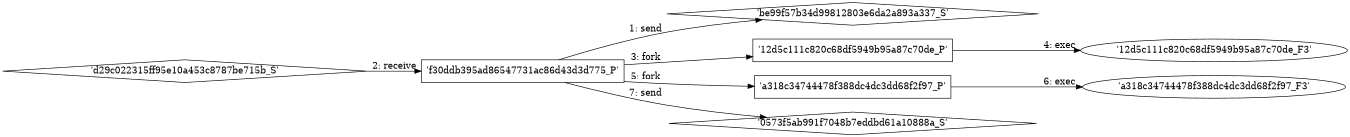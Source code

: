 digraph "D:\Learning\Paper\apt\基于CTI的攻击预警\Dataset\攻击图\ASGfromALLCTI\A guide to combatting human-operated ransomware Part 1.dot" {
rankdir="LR"
size="9"
fixedsize="false"
splines="true"
nodesep=0.3
ranksep=0
fontsize=10
overlap="scalexy"
engine= "neato"
	"'be99f57b34d99812803e6da2a893a337_S'" [node_type=Socket shape=diamond]
	"'f30ddb395ad86547731ac86d43d3d775_P'" [node_type=Process shape=box]
	"'f30ddb395ad86547731ac86d43d3d775_P'" -> "'be99f57b34d99812803e6da2a893a337_S'" [label="1: send"]
	"'f30ddb395ad86547731ac86d43d3d775_P'" [node_type=Process shape=box]
	"'d29c022315ff95e10a453c8787be715b_S'" [node_type=Socket shape=diamond]
	"'d29c022315ff95e10a453c8787be715b_S'" -> "'f30ddb395ad86547731ac86d43d3d775_P'" [label="2: receive"]
	"'f30ddb395ad86547731ac86d43d3d775_P'" [node_type=Process shape=box]
	"'12d5c111c820c68df5949b95a87c70de_P'" [node_type=Process shape=box]
	"'f30ddb395ad86547731ac86d43d3d775_P'" -> "'12d5c111c820c68df5949b95a87c70de_P'" [label="3: fork"]
	"'12d5c111c820c68df5949b95a87c70de_P'" [node_type=Process shape=box]
	"'12d5c111c820c68df5949b95a87c70de_F3'" [node_type=File shape=ellipse]
	"'12d5c111c820c68df5949b95a87c70de_P'" -> "'12d5c111c820c68df5949b95a87c70de_F3'" [label="4: exec"]
	"'f30ddb395ad86547731ac86d43d3d775_P'" [node_type=Process shape=box]
	"'a318c34744478f388dc4dc3dd68f2f97_P'" [node_type=Process shape=box]
	"'f30ddb395ad86547731ac86d43d3d775_P'" -> "'a318c34744478f388dc4dc3dd68f2f97_P'" [label="5: fork"]
	"'a318c34744478f388dc4dc3dd68f2f97_P'" [node_type=Process shape=box]
	"'a318c34744478f388dc4dc3dd68f2f97_F3'" [node_type=File shape=ellipse]
	"'a318c34744478f388dc4dc3dd68f2f97_P'" -> "'a318c34744478f388dc4dc3dd68f2f97_F3'" [label="6: exec"]
	"'0573f5ab991f7048b7eddbd61a10888a_S'" [node_type=Socket shape=diamond]
	"'f30ddb395ad86547731ac86d43d3d775_P'" [node_type=Process shape=box]
	"'f30ddb395ad86547731ac86d43d3d775_P'" -> "'0573f5ab991f7048b7eddbd61a10888a_S'" [label="7: send"]
}
